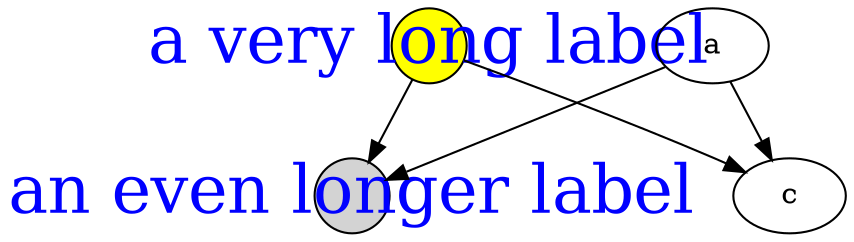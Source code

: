 digraph G {
  { 
    node [margin=0 fontcolor=blue fontsize=32 width=0.5 shape=circle style=filled]
    b [fillcolor=yellow fixedsize=true label="a very long label"]
    d [fixedsize=shape label="an even longer label"]
  }
  a -> {c d}
  b -> {c d}
}